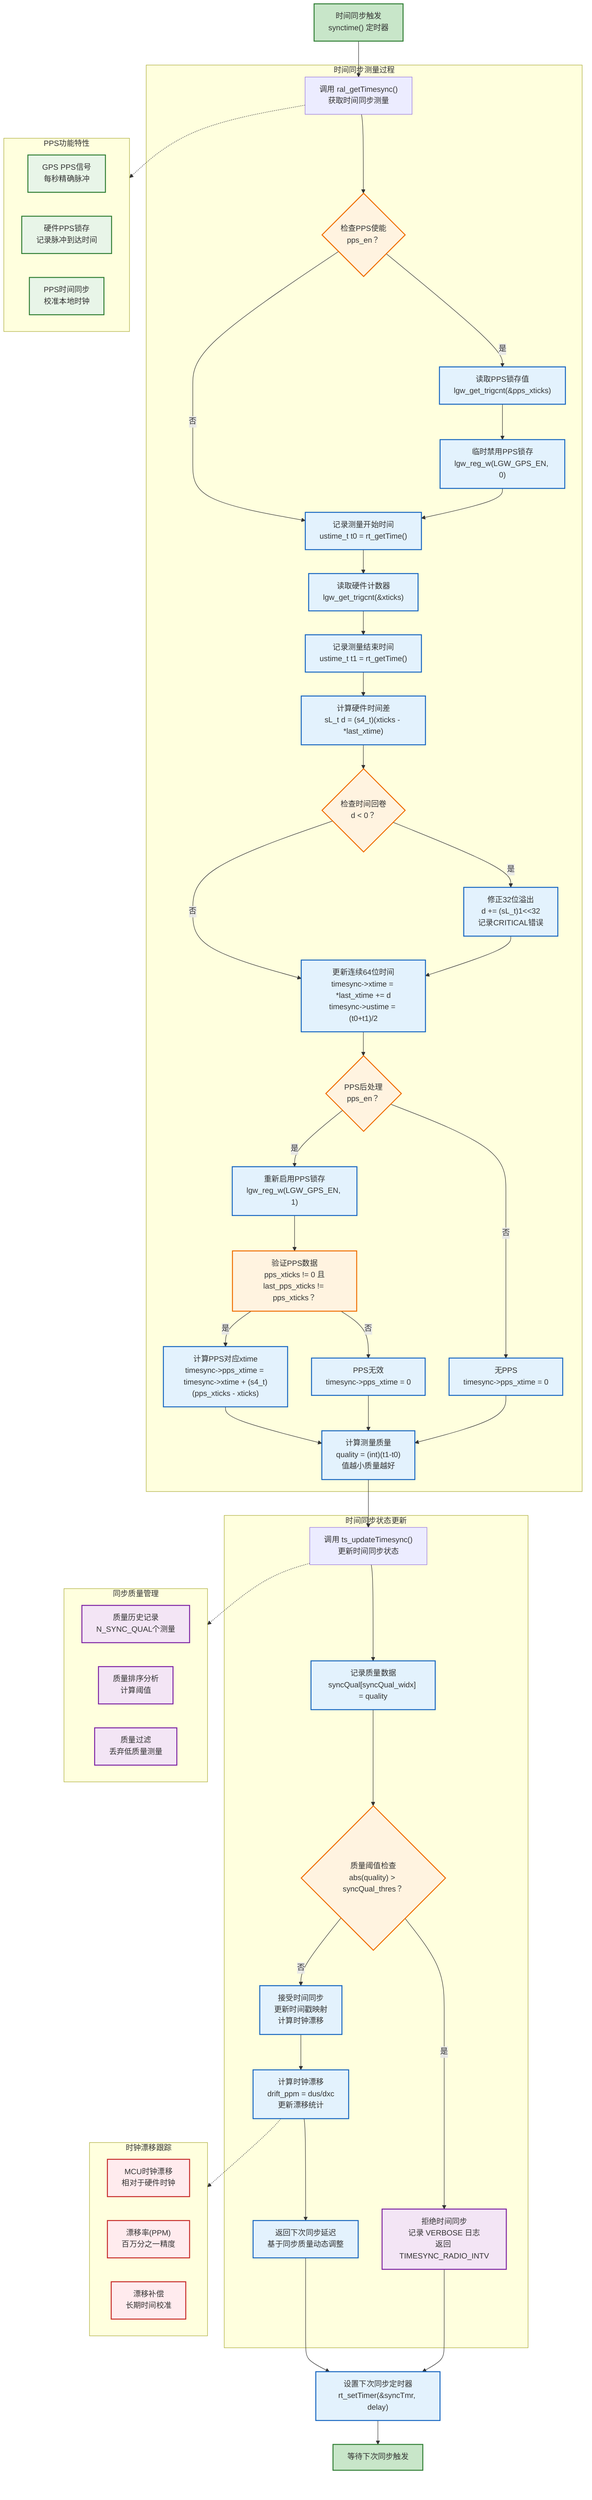 flowchart TD
    START["时间同步触发<br/>synctime() 定时器"] --> GET_SYNC["调用 ral_getTimesync()<br/>获取时间同步测量"]
    
    subgraph SYNC_MEASURE ["时间同步测量过程"]
        GET_SYNC --> PPS_CHECK{"检查PPS使能<br/>pps_en？"}
        
        PPS_CHECK -->|是| PPS_READ["读取PPS锁存值<br/>lgw_get_trigcnt(&pps_xticks)"]
        PPS_READ --> PPS_DISABLE["临时禁用PPS锁存<br/>lgw_reg_w(LGW_GPS_EN, 0)"]
        
        PPS_CHECK -->|否| TIME_START
        PPS_DISABLE --> TIME_START
        
        TIME_START["记录测量开始时间<br/>ustime_t t0 = rt_getTime()"]
        
        TIME_START --> READ_XTICKS["读取硬件计数器<br/>lgw_get_trigcnt(&xticks)"]
        
        READ_XTICKS --> TIME_END["记录测量结束时间<br/>ustime_t t1 = rt_getTime()"]
        
        TIME_END --> CALC_DELTA["计算硬件时间差<br/>sL_t d = (s4_t)(xticks - *last_xtime)"]
        
        CALC_DELTA --> CHECK_ROLLOVER{"检查时间回卷<br/>d < 0？"}
        
        CHECK_ROLLOVER -->|是| FIX_ROLLOVER["修正32位溢出<br/>d += (sL_t)1<<32<br/>记录CRITICAL错误"]
        CHECK_ROLLOVER -->|否| UPDATE_XTIME
        FIX_ROLLOVER --> UPDATE_XTIME
        
        UPDATE_XTIME["更新连续64位时间<br/>timesync->xtime = *last_xtime += d<br/>timesync->ustime = (t0+t1)/2"]
        
        UPDATE_XTIME --> PPS_PROCESS{"PPS后处理<br/>pps_en？"}
        
        PPS_PROCESS -->|是| PPS_ENABLE["重新启用PPS锁存<br/>lgw_reg_w(LGW_GPS_EN, 1)"]
        PPS_ENABLE --> PPS_VALIDATE["验证PPS数据<br/>pps_xticks != 0 且<br/>last_pps_xticks != pps_xticks？"]
        
        PPS_VALIDATE -->|是| PPS_CALC["计算PPS对应xtime<br/>timesync->pps_xtime = <br/>timesync->xtime + (s4_t)(pps_xticks - xticks)"]
        PPS_VALIDATE -->|否| PPS_INVALID["PPS无效<br/>timesync->pps_xtime = 0"]
        
        PPS_CALC --> QUALITY_CALC
        PPS_INVALID --> QUALITY_CALC
        PPS_PROCESS -->|否| PPS_NONE["无PPS<br/>timesync->pps_xtime = 0"]
        PPS_NONE --> QUALITY_CALC
        
        QUALITY_CALC["计算测量质量<br/>quality = (int)(t1-t0)<br/>值越小质量越好"]
    end
    
    QUALITY_CALC --> UPDATE_TIMESYNC["调用 ts_updateTimesync()<br/>更新时间同步状态"]
    
    subgraph TS_UPDATE ["时间同步状态更新"]
        UPDATE_TIMESYNC --> RECORD_QUALITY["记录质量数据<br/>syncQual[syncQual_widx] = quality"]
        
        RECORD_QUALITY --> CHECK_THRESHOLD{"质量阈值检查<br/>abs(quality) > syncQual_thres？"}
        
        CHECK_THRESHOLD -->|是| REJECT_SYNC["拒绝时间同步<br/>记录 VERBOSE 日志<br/>返回 TIMESYNC_RADIO_INTV"]
        
        CHECK_THRESHOLD -->|否| ACCEPT_SYNC["接受时间同步<br/>更新时间戳映射<br/>计算时钟漂移"]
        
        ACCEPT_SYNC --> CALC_DRIFT["计算时钟漂移<br/>drift_ppm = dus/dxc<br/>更新漂移统计"]
        
        CALC_DRIFT --> RETURN_DELAY["返回下次同步延迟<br/>基于同步质量动态调整"]
    end
    
    RETURN_DELAY --> SET_TIMER["设置下次同步定时器<br/>rt_setTimer(&syncTmr, delay)"]
    
    REJECT_SYNC --> SET_TIMER
    
    SET_TIMER --> END["等待下次同步触发"]
    
    subgraph PPS_FEATURES ["PPS功能特性"]
        PPS_GPS["GPS PPS信号<br/>每秒精确脉冲"]
        PPS_LATCH["硬件PPS锁存<br/>记录脉冲到达时间"]
        PPS_SYNC["PPS时间同步<br/>校准本地时钟"]
    end
    
    subgraph SYNC_QUALITY ["同步质量管理"]
        QUAL_HIST["质量历史记录<br/>N_SYNC_QUAL个测量"]
        QUAL_SORT["质量排序分析<br/>计算阈值"]
        QUAL_FILTER["质量过滤<br/>丢弃低质量测量"]
    end
    
    subgraph CLOCK_DRIFT ["时钟漂移跟踪"]
        DRIFT_MCU["MCU时钟漂移<br/>相对于硬件时钟"]
        DRIFT_PPM["漂移率(PPM)<br/>百万分之一精度"]
        DRIFT_COMP["漂移补偿<br/>长期时间校准"]
    end
    
    %% 连接关系
    GET_SYNC -.-> PPS_FEATURES
    UPDATE_TIMESYNC -.-> SYNC_QUALITY
    CALC_DRIFT -.-> CLOCK_DRIFT
    
    %% 样式定义
    classDef startEnd fill:#c8e6c9,stroke:#2e7d32,stroke-width:2px
    classDef process fill:#e3f2fd,stroke:#1565c0,stroke-width:2px
    classDef decision fill:#fff3e0,stroke:#ef6c00,stroke-width:2px
    classDef pps fill:#e8f5e8,stroke:#2e7d32,stroke-width:2px
    classDef quality fill:#f3e5f5,stroke:#7b1fa2,stroke-width:2px
    classDef drift fill:#ffebee,stroke:#c62828,stroke-width:2px
    
    class START,END startEnd
    class PPS_READ,PPS_DISABLE,PPS_ENABLE,TIME_START,TIME_END,READ_XTICKS,CALC_DELTA,UPDATE_XTIME,PPS_CALC,PPS_INVALID,PPS_NONE,QUALITY_CALC,RECORD_QUALITY,ACCEPT_SYNC,CALC_DRIFT,RETURN_DELAY,SET_TIMER,FIX_ROLLOVER process
    class PPS_CHECK,CHECK_ROLLOVER,PPS_PROCESS,PPS_VALIDATE,CHECK_THRESHOLD decision
    class PPS_GPS,PPS_LATCH,PPS_SYNC pps
    class QUAL_HIST,QUAL_SORT,QUAL_FILTER,REJECT_SYNC quality
    class DRIFT_MCU,DRIFT_PPM,DRIFT_COMP drift